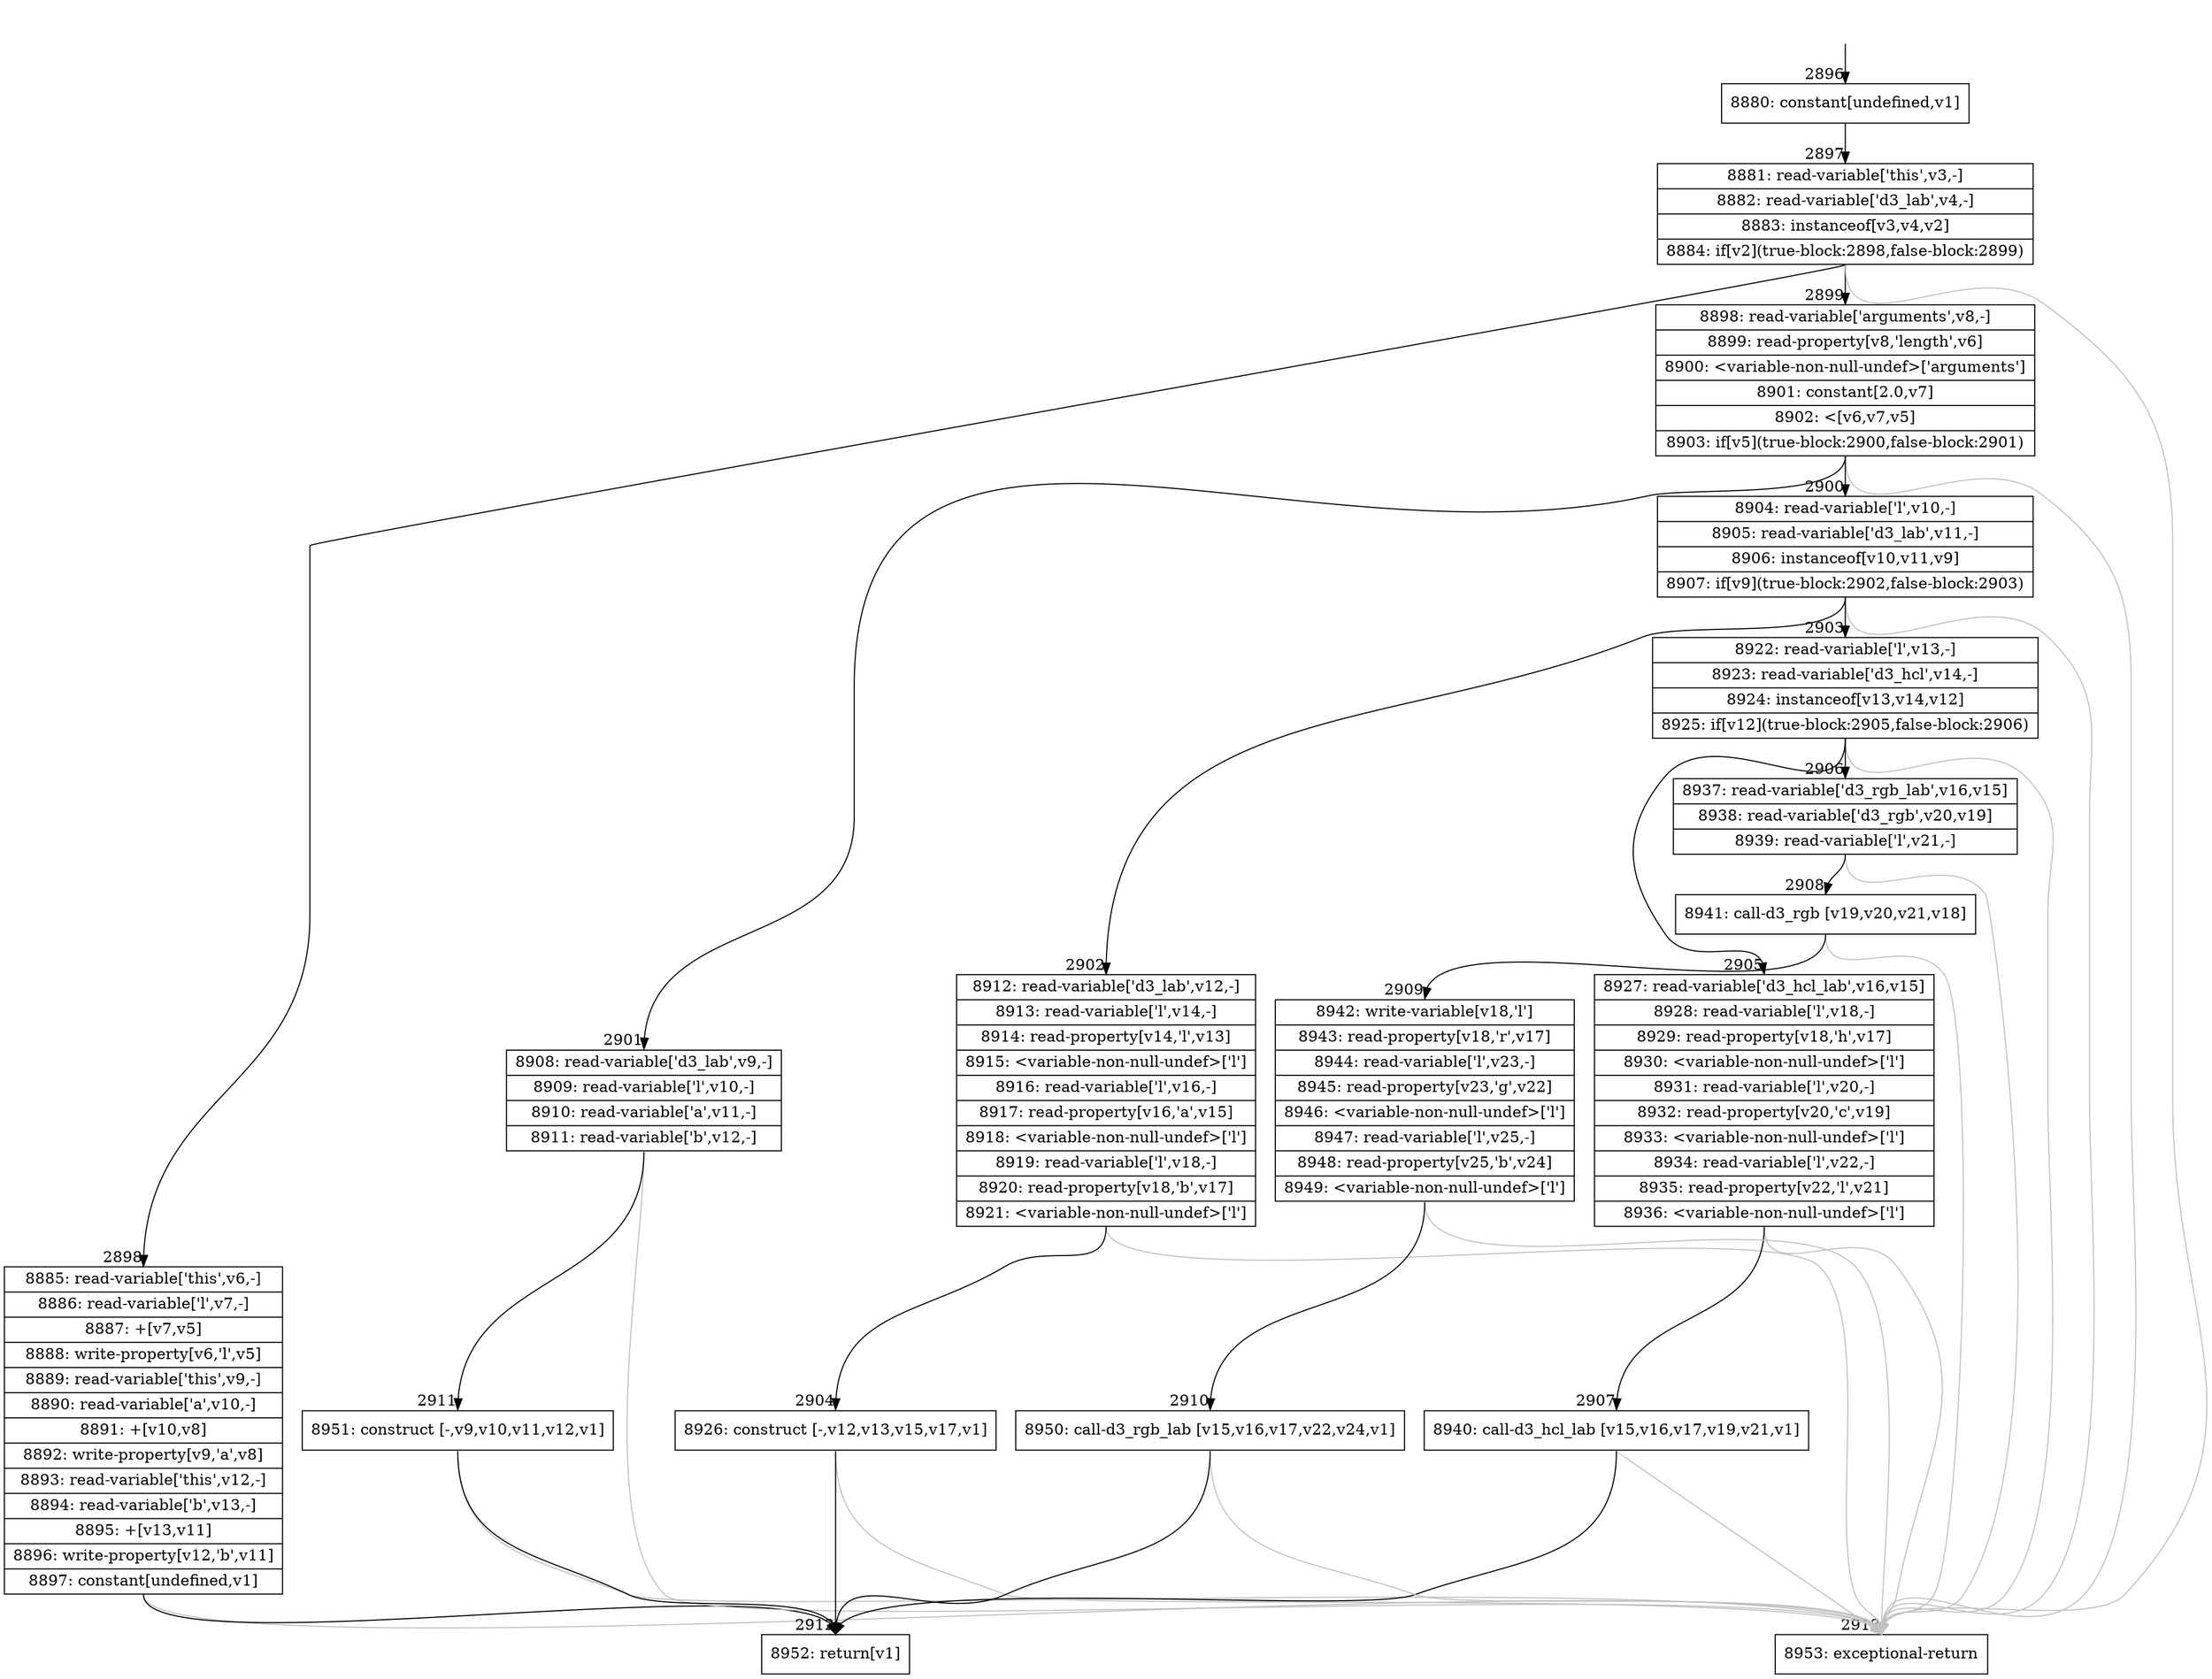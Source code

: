 digraph {
rankdir="TD"
BB_entry273[shape=none,label=""];
BB_entry273 -> BB2896 [tailport=s, headport=n, headlabel="    2896"]
BB2896 [shape=record label="{8880: constant[undefined,v1]}" ] 
BB2896 -> BB2897 [tailport=s, headport=n, headlabel="      2897"]
BB2897 [shape=record label="{8881: read-variable['this',v3,-]|8882: read-variable['d3_lab',v4,-]|8883: instanceof[v3,v4,v2]|8884: if[v2](true-block:2898,false-block:2899)}" ] 
BB2897 -> BB2898 [tailport=s, headport=n, headlabel="      2898"]
BB2897 -> BB2899 [tailport=s, headport=n, headlabel="      2899"]
BB2897 -> BB2913 [tailport=s, headport=n, color=gray, headlabel="      2913"]
BB2898 [shape=record label="{8885: read-variable['this',v6,-]|8886: read-variable['l',v7,-]|8887: +[v7,v5]|8888: write-property[v6,'l',v5]|8889: read-variable['this',v9,-]|8890: read-variable['a',v10,-]|8891: +[v10,v8]|8892: write-property[v9,'a',v8]|8893: read-variable['this',v12,-]|8894: read-variable['b',v13,-]|8895: +[v13,v11]|8896: write-property[v12,'b',v11]|8897: constant[undefined,v1]}" ] 
BB2898 -> BB2912 [tailport=s, headport=n, headlabel="      2912"]
BB2898 -> BB2913 [tailport=s, headport=n, color=gray]
BB2899 [shape=record label="{8898: read-variable['arguments',v8,-]|8899: read-property[v8,'length',v6]|8900: \<variable-non-null-undef\>['arguments']|8901: constant[2.0,v7]|8902: \<[v6,v7,v5]|8903: if[v5](true-block:2900,false-block:2901)}" ] 
BB2899 -> BB2900 [tailport=s, headport=n, headlabel="      2900"]
BB2899 -> BB2901 [tailport=s, headport=n, headlabel="      2901"]
BB2899 -> BB2913 [tailport=s, headport=n, color=gray]
BB2900 [shape=record label="{8904: read-variable['l',v10,-]|8905: read-variable['d3_lab',v11,-]|8906: instanceof[v10,v11,v9]|8907: if[v9](true-block:2902,false-block:2903)}" ] 
BB2900 -> BB2902 [tailport=s, headport=n, headlabel="      2902"]
BB2900 -> BB2903 [tailport=s, headport=n, headlabel="      2903"]
BB2900 -> BB2913 [tailport=s, headport=n, color=gray]
BB2901 [shape=record label="{8908: read-variable['d3_lab',v9,-]|8909: read-variable['l',v10,-]|8910: read-variable['a',v11,-]|8911: read-variable['b',v12,-]}" ] 
BB2901 -> BB2911 [tailport=s, headport=n, headlabel="      2911"]
BB2901 -> BB2913 [tailport=s, headport=n, color=gray]
BB2902 [shape=record label="{8912: read-variable['d3_lab',v12,-]|8913: read-variable['l',v14,-]|8914: read-property[v14,'l',v13]|8915: \<variable-non-null-undef\>['l']|8916: read-variable['l',v16,-]|8917: read-property[v16,'a',v15]|8918: \<variable-non-null-undef\>['l']|8919: read-variable['l',v18,-]|8920: read-property[v18,'b',v17]|8921: \<variable-non-null-undef\>['l']}" ] 
BB2902 -> BB2904 [tailport=s, headport=n, headlabel="      2904"]
BB2902 -> BB2913 [tailport=s, headport=n, color=gray]
BB2903 [shape=record label="{8922: read-variable['l',v13,-]|8923: read-variable['d3_hcl',v14,-]|8924: instanceof[v13,v14,v12]|8925: if[v12](true-block:2905,false-block:2906)}" ] 
BB2903 -> BB2905 [tailport=s, headport=n, headlabel="      2905"]
BB2903 -> BB2906 [tailport=s, headport=n, headlabel="      2906"]
BB2903 -> BB2913 [tailport=s, headport=n, color=gray]
BB2904 [shape=record label="{8926: construct [-,v12,v13,v15,v17,v1]}" ] 
BB2904 -> BB2912 [tailport=s, headport=n]
BB2904 -> BB2913 [tailport=s, headport=n, color=gray]
BB2905 [shape=record label="{8927: read-variable['d3_hcl_lab',v16,v15]|8928: read-variable['l',v18,-]|8929: read-property[v18,'h',v17]|8930: \<variable-non-null-undef\>['l']|8931: read-variable['l',v20,-]|8932: read-property[v20,'c',v19]|8933: \<variable-non-null-undef\>['l']|8934: read-variable['l',v22,-]|8935: read-property[v22,'l',v21]|8936: \<variable-non-null-undef\>['l']}" ] 
BB2905 -> BB2907 [tailport=s, headport=n, headlabel="      2907"]
BB2905 -> BB2913 [tailport=s, headport=n, color=gray]
BB2906 [shape=record label="{8937: read-variable['d3_rgb_lab',v16,v15]|8938: read-variable['d3_rgb',v20,v19]|8939: read-variable['l',v21,-]}" ] 
BB2906 -> BB2908 [tailport=s, headport=n, headlabel="      2908"]
BB2906 -> BB2913 [tailport=s, headport=n, color=gray]
BB2907 [shape=record label="{8940: call-d3_hcl_lab [v15,v16,v17,v19,v21,v1]}" ] 
BB2907 -> BB2912 [tailport=s, headport=n]
BB2907 -> BB2913 [tailport=s, headport=n, color=gray]
BB2908 [shape=record label="{8941: call-d3_rgb [v19,v20,v21,v18]}" ] 
BB2908 -> BB2909 [tailport=s, headport=n, headlabel="      2909"]
BB2908 -> BB2913 [tailport=s, headport=n, color=gray]
BB2909 [shape=record label="{8942: write-variable[v18,'l']|8943: read-property[v18,'r',v17]|8944: read-variable['l',v23,-]|8945: read-property[v23,'g',v22]|8946: \<variable-non-null-undef\>['l']|8947: read-variable['l',v25,-]|8948: read-property[v25,'b',v24]|8949: \<variable-non-null-undef\>['l']}" ] 
BB2909 -> BB2910 [tailport=s, headport=n, headlabel="      2910"]
BB2909 -> BB2913 [tailport=s, headport=n, color=gray]
BB2910 [shape=record label="{8950: call-d3_rgb_lab [v15,v16,v17,v22,v24,v1]}" ] 
BB2910 -> BB2912 [tailport=s, headport=n]
BB2910 -> BB2913 [tailport=s, headport=n, color=gray]
BB2911 [shape=record label="{8951: construct [-,v9,v10,v11,v12,v1]}" ] 
BB2911 -> BB2912 [tailport=s, headport=n]
BB2911 -> BB2913 [tailport=s, headport=n, color=gray]
BB2912 [shape=record label="{8952: return[v1]}" ] 
BB2913 [shape=record label="{8953: exceptional-return}" ] 
//#$~ 1635
}
